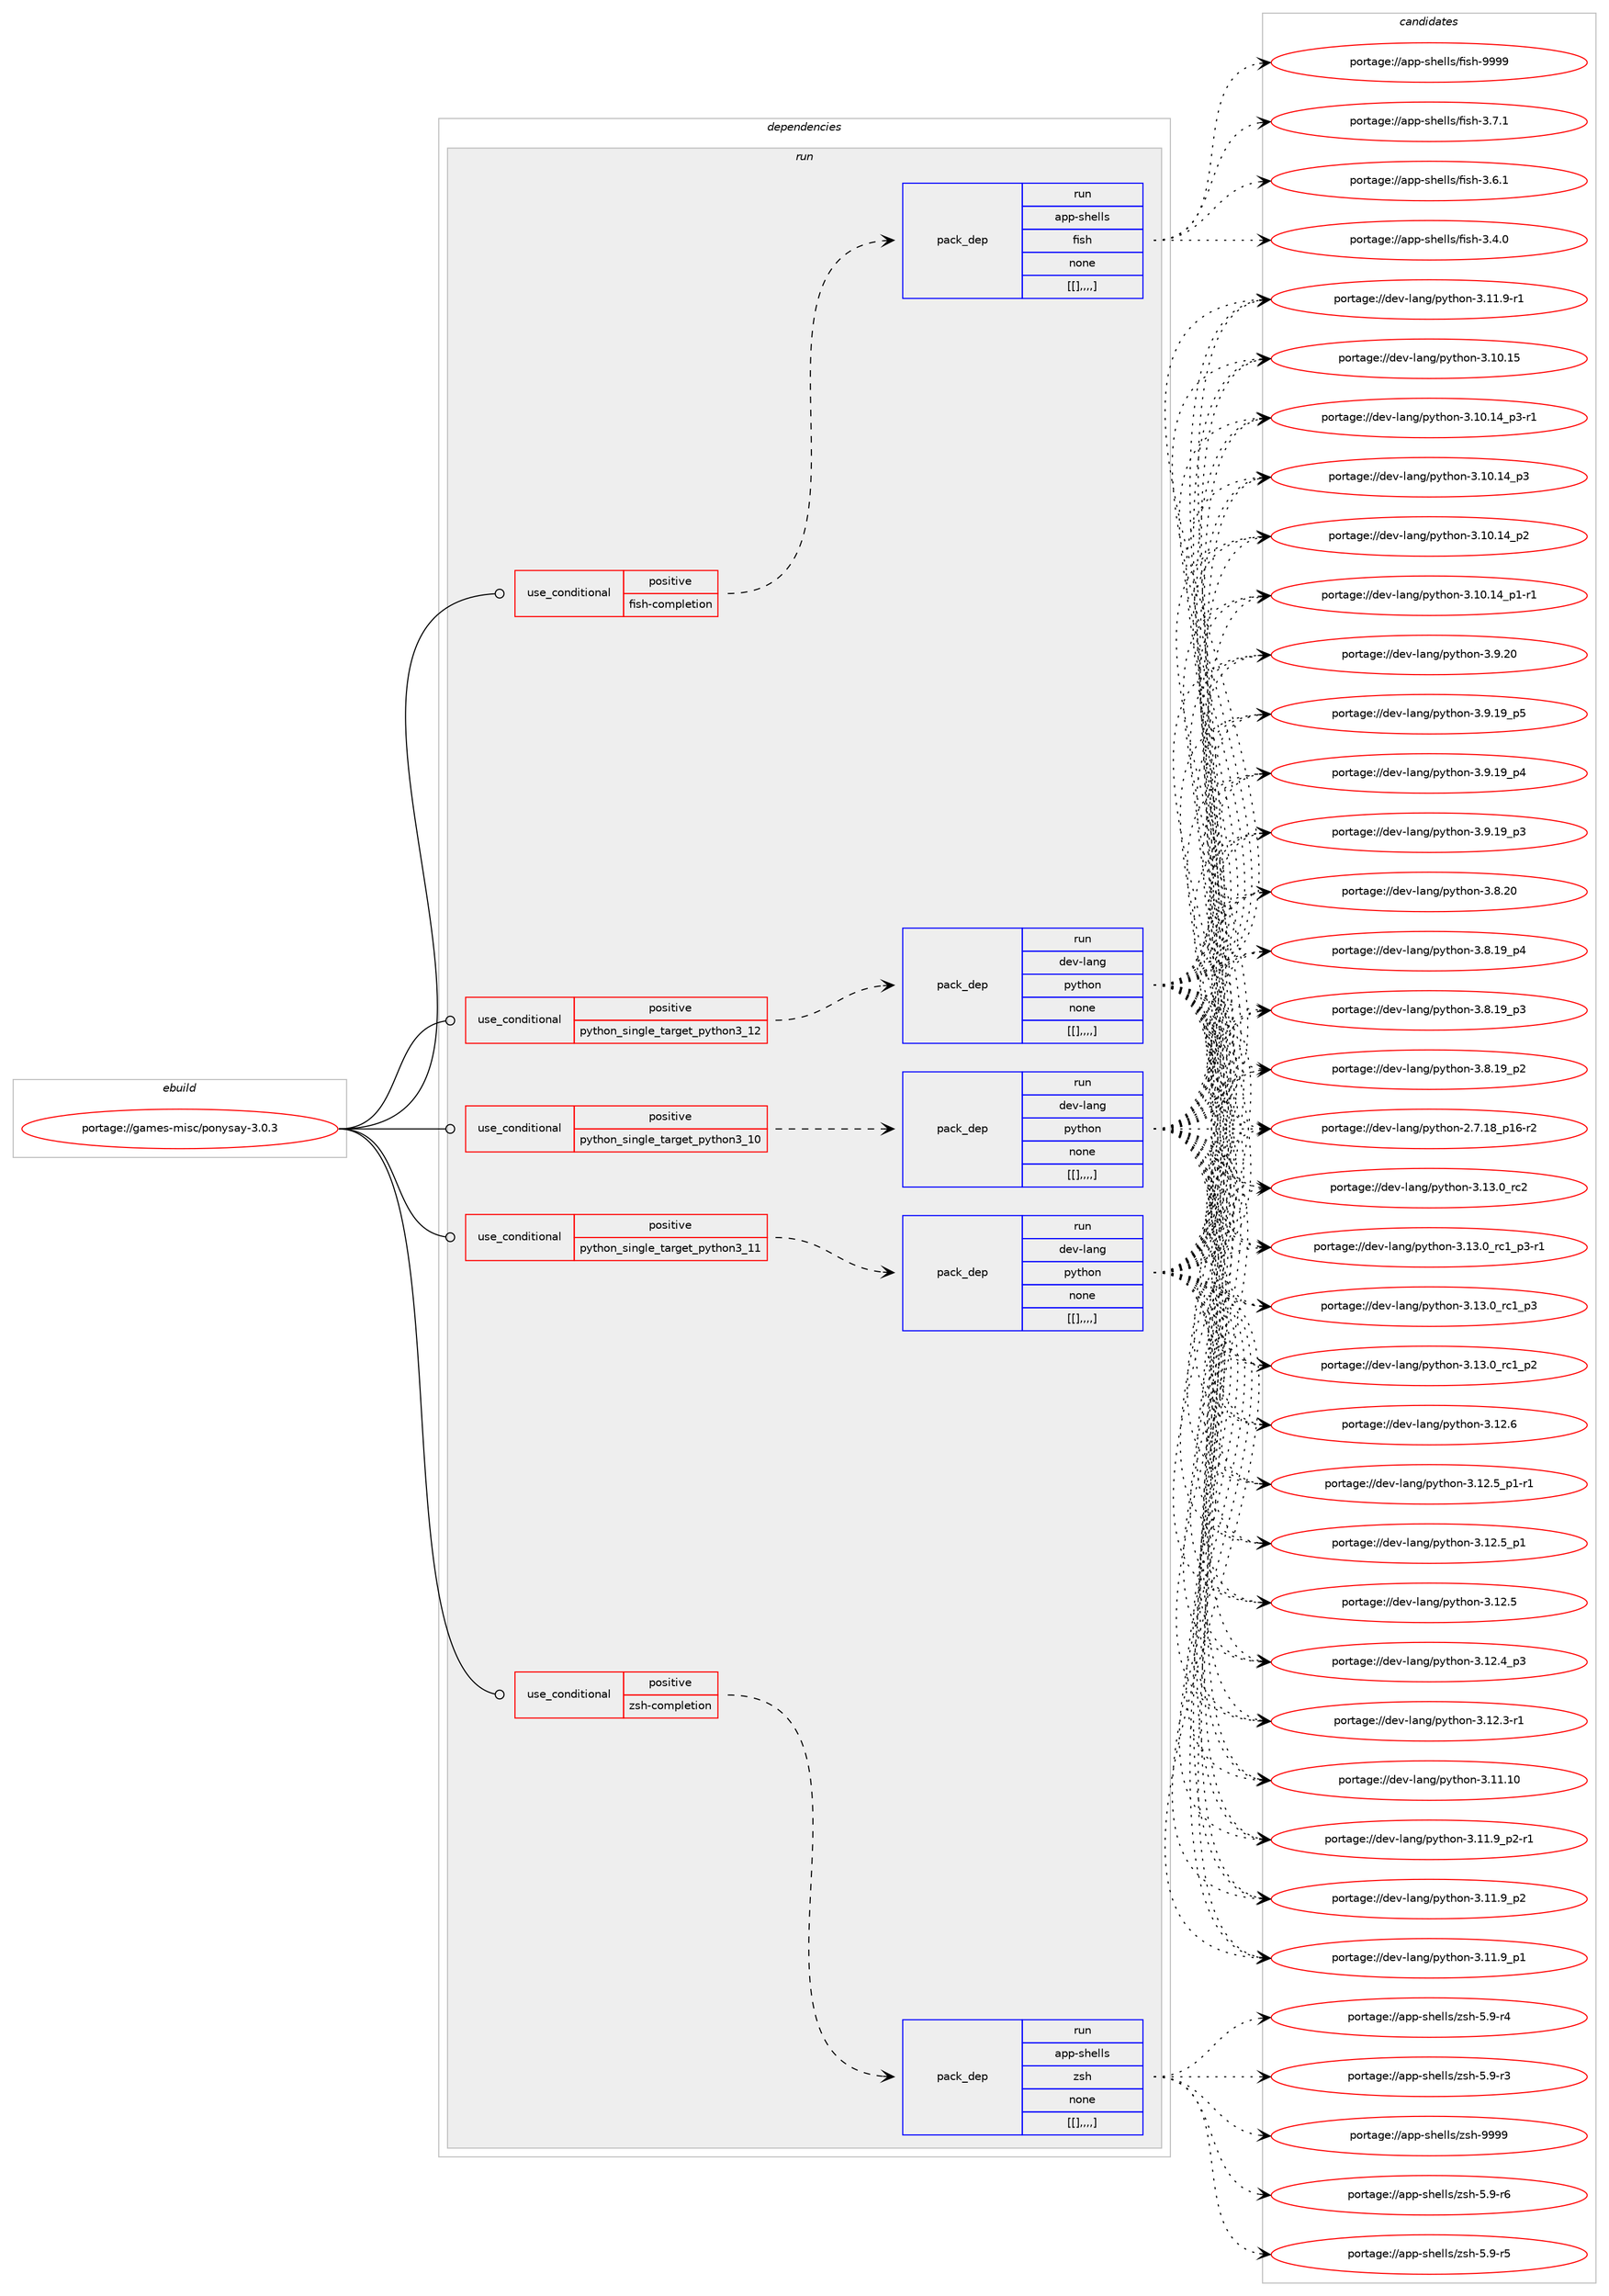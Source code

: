 digraph prolog {

# *************
# Graph options
# *************

newrank=true;
concentrate=true;
compound=true;
graph [rankdir=LR,fontname=Helvetica,fontsize=10,ranksep=1.5];#, ranksep=2.5, nodesep=0.2];
edge  [arrowhead=vee];
node  [fontname=Helvetica,fontsize=10];

# **********
# The ebuild
# **********

subgraph cluster_leftcol {
color=gray;
label=<<i>ebuild</i>>;
id [label="portage://games-misc/ponysay-3.0.3", color=red, width=4, href="../games-misc/ponysay-3.0.3.svg"];
}

# ****************
# The dependencies
# ****************

subgraph cluster_midcol {
color=gray;
label=<<i>dependencies</i>>;
subgraph cluster_compile {
fillcolor="#eeeeee";
style=filled;
label=<<i>compile</i>>;
}
subgraph cluster_compileandrun {
fillcolor="#eeeeee";
style=filled;
label=<<i>compile and run</i>>;
}
subgraph cluster_run {
fillcolor="#eeeeee";
style=filled;
label=<<i>run</i>>;
subgraph cond66031 {
dependency234845 [label=<<TABLE BORDER="0" CELLBORDER="1" CELLSPACING="0" CELLPADDING="4"><TR><TD ROWSPAN="3" CELLPADDING="10">use_conditional</TD></TR><TR><TD>positive</TD></TR><TR><TD>fish-completion</TD></TR></TABLE>>, shape=none, color=red];
subgraph pack167316 {
dependency234846 [label=<<TABLE BORDER="0" CELLBORDER="1" CELLSPACING="0" CELLPADDING="4" WIDTH="220"><TR><TD ROWSPAN="6" CELLPADDING="30">pack_dep</TD></TR><TR><TD WIDTH="110">run</TD></TR><TR><TD>app-shells</TD></TR><TR><TD>fish</TD></TR><TR><TD>none</TD></TR><TR><TD>[[],,,,]</TD></TR></TABLE>>, shape=none, color=blue];
}
dependency234845:e -> dependency234846:w [weight=20,style="dashed",arrowhead="vee"];
}
id:e -> dependency234845:w [weight=20,style="solid",arrowhead="odot"];
subgraph cond66032 {
dependency234847 [label=<<TABLE BORDER="0" CELLBORDER="1" CELLSPACING="0" CELLPADDING="4"><TR><TD ROWSPAN="3" CELLPADDING="10">use_conditional</TD></TR><TR><TD>positive</TD></TR><TR><TD>python_single_target_python3_10</TD></TR></TABLE>>, shape=none, color=red];
subgraph pack167317 {
dependency234848 [label=<<TABLE BORDER="0" CELLBORDER="1" CELLSPACING="0" CELLPADDING="4" WIDTH="220"><TR><TD ROWSPAN="6" CELLPADDING="30">pack_dep</TD></TR><TR><TD WIDTH="110">run</TD></TR><TR><TD>dev-lang</TD></TR><TR><TD>python</TD></TR><TR><TD>none</TD></TR><TR><TD>[[],,,,]</TD></TR></TABLE>>, shape=none, color=blue];
}
dependency234847:e -> dependency234848:w [weight=20,style="dashed",arrowhead="vee"];
}
id:e -> dependency234847:w [weight=20,style="solid",arrowhead="odot"];
subgraph cond66033 {
dependency234849 [label=<<TABLE BORDER="0" CELLBORDER="1" CELLSPACING="0" CELLPADDING="4"><TR><TD ROWSPAN="3" CELLPADDING="10">use_conditional</TD></TR><TR><TD>positive</TD></TR><TR><TD>python_single_target_python3_11</TD></TR></TABLE>>, shape=none, color=red];
subgraph pack167318 {
dependency234850 [label=<<TABLE BORDER="0" CELLBORDER="1" CELLSPACING="0" CELLPADDING="4" WIDTH="220"><TR><TD ROWSPAN="6" CELLPADDING="30">pack_dep</TD></TR><TR><TD WIDTH="110">run</TD></TR><TR><TD>dev-lang</TD></TR><TR><TD>python</TD></TR><TR><TD>none</TD></TR><TR><TD>[[],,,,]</TD></TR></TABLE>>, shape=none, color=blue];
}
dependency234849:e -> dependency234850:w [weight=20,style="dashed",arrowhead="vee"];
}
id:e -> dependency234849:w [weight=20,style="solid",arrowhead="odot"];
subgraph cond66034 {
dependency234851 [label=<<TABLE BORDER="0" CELLBORDER="1" CELLSPACING="0" CELLPADDING="4"><TR><TD ROWSPAN="3" CELLPADDING="10">use_conditional</TD></TR><TR><TD>positive</TD></TR><TR><TD>python_single_target_python3_12</TD></TR></TABLE>>, shape=none, color=red];
subgraph pack167319 {
dependency234852 [label=<<TABLE BORDER="0" CELLBORDER="1" CELLSPACING="0" CELLPADDING="4" WIDTH="220"><TR><TD ROWSPAN="6" CELLPADDING="30">pack_dep</TD></TR><TR><TD WIDTH="110">run</TD></TR><TR><TD>dev-lang</TD></TR><TR><TD>python</TD></TR><TR><TD>none</TD></TR><TR><TD>[[],,,,]</TD></TR></TABLE>>, shape=none, color=blue];
}
dependency234851:e -> dependency234852:w [weight=20,style="dashed",arrowhead="vee"];
}
id:e -> dependency234851:w [weight=20,style="solid",arrowhead="odot"];
subgraph cond66035 {
dependency234853 [label=<<TABLE BORDER="0" CELLBORDER="1" CELLSPACING="0" CELLPADDING="4"><TR><TD ROWSPAN="3" CELLPADDING="10">use_conditional</TD></TR><TR><TD>positive</TD></TR><TR><TD>zsh-completion</TD></TR></TABLE>>, shape=none, color=red];
subgraph pack167320 {
dependency234854 [label=<<TABLE BORDER="0" CELLBORDER="1" CELLSPACING="0" CELLPADDING="4" WIDTH="220"><TR><TD ROWSPAN="6" CELLPADDING="30">pack_dep</TD></TR><TR><TD WIDTH="110">run</TD></TR><TR><TD>app-shells</TD></TR><TR><TD>zsh</TD></TR><TR><TD>none</TD></TR><TR><TD>[[],,,,]</TD></TR></TABLE>>, shape=none, color=blue];
}
dependency234853:e -> dependency234854:w [weight=20,style="dashed",arrowhead="vee"];
}
id:e -> dependency234853:w [weight=20,style="solid",arrowhead="odot"];
}
}

# **************
# The candidates
# **************

subgraph cluster_choices {
rank=same;
color=gray;
label=<<i>candidates</i>>;

subgraph choice167316 {
color=black;
nodesep=1;
choice9711211245115104101108108115471021051151044557575757 [label="portage://app-shells/fish-9999", color=red, width=4,href="../app-shells/fish-9999.svg"];
choice971121124511510410110810811547102105115104455146554649 [label="portage://app-shells/fish-3.7.1", color=red, width=4,href="../app-shells/fish-3.7.1.svg"];
choice971121124511510410110810811547102105115104455146544649 [label="portage://app-shells/fish-3.6.1", color=red, width=4,href="../app-shells/fish-3.6.1.svg"];
choice971121124511510410110810811547102105115104455146524648 [label="portage://app-shells/fish-3.4.0", color=red, width=4,href="../app-shells/fish-3.4.0.svg"];
dependency234846:e -> choice9711211245115104101108108115471021051151044557575757:w [style=dotted,weight="100"];
dependency234846:e -> choice971121124511510410110810811547102105115104455146554649:w [style=dotted,weight="100"];
dependency234846:e -> choice971121124511510410110810811547102105115104455146544649:w [style=dotted,weight="100"];
dependency234846:e -> choice971121124511510410110810811547102105115104455146524648:w [style=dotted,weight="100"];
}
subgraph choice167317 {
color=black;
nodesep=1;
choice10010111845108971101034711212111610411111045514649514648951149950 [label="portage://dev-lang/python-3.13.0_rc2", color=red, width=4,href="../dev-lang/python-3.13.0_rc2.svg"];
choice1001011184510897110103471121211161041111104551464951464895114994995112514511449 [label="portage://dev-lang/python-3.13.0_rc1_p3-r1", color=red, width=4,href="../dev-lang/python-3.13.0_rc1_p3-r1.svg"];
choice100101118451089711010347112121116104111110455146495146489511499499511251 [label="portage://dev-lang/python-3.13.0_rc1_p3", color=red, width=4,href="../dev-lang/python-3.13.0_rc1_p3.svg"];
choice100101118451089711010347112121116104111110455146495146489511499499511250 [label="portage://dev-lang/python-3.13.0_rc1_p2", color=red, width=4,href="../dev-lang/python-3.13.0_rc1_p2.svg"];
choice10010111845108971101034711212111610411111045514649504654 [label="portage://dev-lang/python-3.12.6", color=red, width=4,href="../dev-lang/python-3.12.6.svg"];
choice1001011184510897110103471121211161041111104551464950465395112494511449 [label="portage://dev-lang/python-3.12.5_p1-r1", color=red, width=4,href="../dev-lang/python-3.12.5_p1-r1.svg"];
choice100101118451089711010347112121116104111110455146495046539511249 [label="portage://dev-lang/python-3.12.5_p1", color=red, width=4,href="../dev-lang/python-3.12.5_p1.svg"];
choice10010111845108971101034711212111610411111045514649504653 [label="portage://dev-lang/python-3.12.5", color=red, width=4,href="../dev-lang/python-3.12.5.svg"];
choice100101118451089711010347112121116104111110455146495046529511251 [label="portage://dev-lang/python-3.12.4_p3", color=red, width=4,href="../dev-lang/python-3.12.4_p3.svg"];
choice100101118451089711010347112121116104111110455146495046514511449 [label="portage://dev-lang/python-3.12.3-r1", color=red, width=4,href="../dev-lang/python-3.12.3-r1.svg"];
choice1001011184510897110103471121211161041111104551464949464948 [label="portage://dev-lang/python-3.11.10", color=red, width=4,href="../dev-lang/python-3.11.10.svg"];
choice1001011184510897110103471121211161041111104551464949465795112504511449 [label="portage://dev-lang/python-3.11.9_p2-r1", color=red, width=4,href="../dev-lang/python-3.11.9_p2-r1.svg"];
choice100101118451089711010347112121116104111110455146494946579511250 [label="portage://dev-lang/python-3.11.9_p2", color=red, width=4,href="../dev-lang/python-3.11.9_p2.svg"];
choice100101118451089711010347112121116104111110455146494946579511249 [label="portage://dev-lang/python-3.11.9_p1", color=red, width=4,href="../dev-lang/python-3.11.9_p1.svg"];
choice100101118451089711010347112121116104111110455146494946574511449 [label="portage://dev-lang/python-3.11.9-r1", color=red, width=4,href="../dev-lang/python-3.11.9-r1.svg"];
choice1001011184510897110103471121211161041111104551464948464953 [label="portage://dev-lang/python-3.10.15", color=red, width=4,href="../dev-lang/python-3.10.15.svg"];
choice100101118451089711010347112121116104111110455146494846495295112514511449 [label="portage://dev-lang/python-3.10.14_p3-r1", color=red, width=4,href="../dev-lang/python-3.10.14_p3-r1.svg"];
choice10010111845108971101034711212111610411111045514649484649529511251 [label="portage://dev-lang/python-3.10.14_p3", color=red, width=4,href="../dev-lang/python-3.10.14_p3.svg"];
choice10010111845108971101034711212111610411111045514649484649529511250 [label="portage://dev-lang/python-3.10.14_p2", color=red, width=4,href="../dev-lang/python-3.10.14_p2.svg"];
choice100101118451089711010347112121116104111110455146494846495295112494511449 [label="portage://dev-lang/python-3.10.14_p1-r1", color=red, width=4,href="../dev-lang/python-3.10.14_p1-r1.svg"];
choice10010111845108971101034711212111610411111045514657465048 [label="portage://dev-lang/python-3.9.20", color=red, width=4,href="../dev-lang/python-3.9.20.svg"];
choice100101118451089711010347112121116104111110455146574649579511253 [label="portage://dev-lang/python-3.9.19_p5", color=red, width=4,href="../dev-lang/python-3.9.19_p5.svg"];
choice100101118451089711010347112121116104111110455146574649579511252 [label="portage://dev-lang/python-3.9.19_p4", color=red, width=4,href="../dev-lang/python-3.9.19_p4.svg"];
choice100101118451089711010347112121116104111110455146574649579511251 [label="portage://dev-lang/python-3.9.19_p3", color=red, width=4,href="../dev-lang/python-3.9.19_p3.svg"];
choice10010111845108971101034711212111610411111045514656465048 [label="portage://dev-lang/python-3.8.20", color=red, width=4,href="../dev-lang/python-3.8.20.svg"];
choice100101118451089711010347112121116104111110455146564649579511252 [label="portage://dev-lang/python-3.8.19_p4", color=red, width=4,href="../dev-lang/python-3.8.19_p4.svg"];
choice100101118451089711010347112121116104111110455146564649579511251 [label="portage://dev-lang/python-3.8.19_p3", color=red, width=4,href="../dev-lang/python-3.8.19_p3.svg"];
choice100101118451089711010347112121116104111110455146564649579511250 [label="portage://dev-lang/python-3.8.19_p2", color=red, width=4,href="../dev-lang/python-3.8.19_p2.svg"];
choice100101118451089711010347112121116104111110455046554649569511249544511450 [label="portage://dev-lang/python-2.7.18_p16-r2", color=red, width=4,href="../dev-lang/python-2.7.18_p16-r2.svg"];
dependency234848:e -> choice10010111845108971101034711212111610411111045514649514648951149950:w [style=dotted,weight="100"];
dependency234848:e -> choice1001011184510897110103471121211161041111104551464951464895114994995112514511449:w [style=dotted,weight="100"];
dependency234848:e -> choice100101118451089711010347112121116104111110455146495146489511499499511251:w [style=dotted,weight="100"];
dependency234848:e -> choice100101118451089711010347112121116104111110455146495146489511499499511250:w [style=dotted,weight="100"];
dependency234848:e -> choice10010111845108971101034711212111610411111045514649504654:w [style=dotted,weight="100"];
dependency234848:e -> choice1001011184510897110103471121211161041111104551464950465395112494511449:w [style=dotted,weight="100"];
dependency234848:e -> choice100101118451089711010347112121116104111110455146495046539511249:w [style=dotted,weight="100"];
dependency234848:e -> choice10010111845108971101034711212111610411111045514649504653:w [style=dotted,weight="100"];
dependency234848:e -> choice100101118451089711010347112121116104111110455146495046529511251:w [style=dotted,weight="100"];
dependency234848:e -> choice100101118451089711010347112121116104111110455146495046514511449:w [style=dotted,weight="100"];
dependency234848:e -> choice1001011184510897110103471121211161041111104551464949464948:w [style=dotted,weight="100"];
dependency234848:e -> choice1001011184510897110103471121211161041111104551464949465795112504511449:w [style=dotted,weight="100"];
dependency234848:e -> choice100101118451089711010347112121116104111110455146494946579511250:w [style=dotted,weight="100"];
dependency234848:e -> choice100101118451089711010347112121116104111110455146494946579511249:w [style=dotted,weight="100"];
dependency234848:e -> choice100101118451089711010347112121116104111110455146494946574511449:w [style=dotted,weight="100"];
dependency234848:e -> choice1001011184510897110103471121211161041111104551464948464953:w [style=dotted,weight="100"];
dependency234848:e -> choice100101118451089711010347112121116104111110455146494846495295112514511449:w [style=dotted,weight="100"];
dependency234848:e -> choice10010111845108971101034711212111610411111045514649484649529511251:w [style=dotted,weight="100"];
dependency234848:e -> choice10010111845108971101034711212111610411111045514649484649529511250:w [style=dotted,weight="100"];
dependency234848:e -> choice100101118451089711010347112121116104111110455146494846495295112494511449:w [style=dotted,weight="100"];
dependency234848:e -> choice10010111845108971101034711212111610411111045514657465048:w [style=dotted,weight="100"];
dependency234848:e -> choice100101118451089711010347112121116104111110455146574649579511253:w [style=dotted,weight="100"];
dependency234848:e -> choice100101118451089711010347112121116104111110455146574649579511252:w [style=dotted,weight="100"];
dependency234848:e -> choice100101118451089711010347112121116104111110455146574649579511251:w [style=dotted,weight="100"];
dependency234848:e -> choice10010111845108971101034711212111610411111045514656465048:w [style=dotted,weight="100"];
dependency234848:e -> choice100101118451089711010347112121116104111110455146564649579511252:w [style=dotted,weight="100"];
dependency234848:e -> choice100101118451089711010347112121116104111110455146564649579511251:w [style=dotted,weight="100"];
dependency234848:e -> choice100101118451089711010347112121116104111110455146564649579511250:w [style=dotted,weight="100"];
dependency234848:e -> choice100101118451089711010347112121116104111110455046554649569511249544511450:w [style=dotted,weight="100"];
}
subgraph choice167318 {
color=black;
nodesep=1;
choice10010111845108971101034711212111610411111045514649514648951149950 [label="portage://dev-lang/python-3.13.0_rc2", color=red, width=4,href="../dev-lang/python-3.13.0_rc2.svg"];
choice1001011184510897110103471121211161041111104551464951464895114994995112514511449 [label="portage://dev-lang/python-3.13.0_rc1_p3-r1", color=red, width=4,href="../dev-lang/python-3.13.0_rc1_p3-r1.svg"];
choice100101118451089711010347112121116104111110455146495146489511499499511251 [label="portage://dev-lang/python-3.13.0_rc1_p3", color=red, width=4,href="../dev-lang/python-3.13.0_rc1_p3.svg"];
choice100101118451089711010347112121116104111110455146495146489511499499511250 [label="portage://dev-lang/python-3.13.0_rc1_p2", color=red, width=4,href="../dev-lang/python-3.13.0_rc1_p2.svg"];
choice10010111845108971101034711212111610411111045514649504654 [label="portage://dev-lang/python-3.12.6", color=red, width=4,href="../dev-lang/python-3.12.6.svg"];
choice1001011184510897110103471121211161041111104551464950465395112494511449 [label="portage://dev-lang/python-3.12.5_p1-r1", color=red, width=4,href="../dev-lang/python-3.12.5_p1-r1.svg"];
choice100101118451089711010347112121116104111110455146495046539511249 [label="portage://dev-lang/python-3.12.5_p1", color=red, width=4,href="../dev-lang/python-3.12.5_p1.svg"];
choice10010111845108971101034711212111610411111045514649504653 [label="portage://dev-lang/python-3.12.5", color=red, width=4,href="../dev-lang/python-3.12.5.svg"];
choice100101118451089711010347112121116104111110455146495046529511251 [label="portage://dev-lang/python-3.12.4_p3", color=red, width=4,href="../dev-lang/python-3.12.4_p3.svg"];
choice100101118451089711010347112121116104111110455146495046514511449 [label="portage://dev-lang/python-3.12.3-r1", color=red, width=4,href="../dev-lang/python-3.12.3-r1.svg"];
choice1001011184510897110103471121211161041111104551464949464948 [label="portage://dev-lang/python-3.11.10", color=red, width=4,href="../dev-lang/python-3.11.10.svg"];
choice1001011184510897110103471121211161041111104551464949465795112504511449 [label="portage://dev-lang/python-3.11.9_p2-r1", color=red, width=4,href="../dev-lang/python-3.11.9_p2-r1.svg"];
choice100101118451089711010347112121116104111110455146494946579511250 [label="portage://dev-lang/python-3.11.9_p2", color=red, width=4,href="../dev-lang/python-3.11.9_p2.svg"];
choice100101118451089711010347112121116104111110455146494946579511249 [label="portage://dev-lang/python-3.11.9_p1", color=red, width=4,href="../dev-lang/python-3.11.9_p1.svg"];
choice100101118451089711010347112121116104111110455146494946574511449 [label="portage://dev-lang/python-3.11.9-r1", color=red, width=4,href="../dev-lang/python-3.11.9-r1.svg"];
choice1001011184510897110103471121211161041111104551464948464953 [label="portage://dev-lang/python-3.10.15", color=red, width=4,href="../dev-lang/python-3.10.15.svg"];
choice100101118451089711010347112121116104111110455146494846495295112514511449 [label="portage://dev-lang/python-3.10.14_p3-r1", color=red, width=4,href="../dev-lang/python-3.10.14_p3-r1.svg"];
choice10010111845108971101034711212111610411111045514649484649529511251 [label="portage://dev-lang/python-3.10.14_p3", color=red, width=4,href="../dev-lang/python-3.10.14_p3.svg"];
choice10010111845108971101034711212111610411111045514649484649529511250 [label="portage://dev-lang/python-3.10.14_p2", color=red, width=4,href="../dev-lang/python-3.10.14_p2.svg"];
choice100101118451089711010347112121116104111110455146494846495295112494511449 [label="portage://dev-lang/python-3.10.14_p1-r1", color=red, width=4,href="../dev-lang/python-3.10.14_p1-r1.svg"];
choice10010111845108971101034711212111610411111045514657465048 [label="portage://dev-lang/python-3.9.20", color=red, width=4,href="../dev-lang/python-3.9.20.svg"];
choice100101118451089711010347112121116104111110455146574649579511253 [label="portage://dev-lang/python-3.9.19_p5", color=red, width=4,href="../dev-lang/python-3.9.19_p5.svg"];
choice100101118451089711010347112121116104111110455146574649579511252 [label="portage://dev-lang/python-3.9.19_p4", color=red, width=4,href="../dev-lang/python-3.9.19_p4.svg"];
choice100101118451089711010347112121116104111110455146574649579511251 [label="portage://dev-lang/python-3.9.19_p3", color=red, width=4,href="../dev-lang/python-3.9.19_p3.svg"];
choice10010111845108971101034711212111610411111045514656465048 [label="portage://dev-lang/python-3.8.20", color=red, width=4,href="../dev-lang/python-3.8.20.svg"];
choice100101118451089711010347112121116104111110455146564649579511252 [label="portage://dev-lang/python-3.8.19_p4", color=red, width=4,href="../dev-lang/python-3.8.19_p4.svg"];
choice100101118451089711010347112121116104111110455146564649579511251 [label="portage://dev-lang/python-3.8.19_p3", color=red, width=4,href="../dev-lang/python-3.8.19_p3.svg"];
choice100101118451089711010347112121116104111110455146564649579511250 [label="portage://dev-lang/python-3.8.19_p2", color=red, width=4,href="../dev-lang/python-3.8.19_p2.svg"];
choice100101118451089711010347112121116104111110455046554649569511249544511450 [label="portage://dev-lang/python-2.7.18_p16-r2", color=red, width=4,href="../dev-lang/python-2.7.18_p16-r2.svg"];
dependency234850:e -> choice10010111845108971101034711212111610411111045514649514648951149950:w [style=dotted,weight="100"];
dependency234850:e -> choice1001011184510897110103471121211161041111104551464951464895114994995112514511449:w [style=dotted,weight="100"];
dependency234850:e -> choice100101118451089711010347112121116104111110455146495146489511499499511251:w [style=dotted,weight="100"];
dependency234850:e -> choice100101118451089711010347112121116104111110455146495146489511499499511250:w [style=dotted,weight="100"];
dependency234850:e -> choice10010111845108971101034711212111610411111045514649504654:w [style=dotted,weight="100"];
dependency234850:e -> choice1001011184510897110103471121211161041111104551464950465395112494511449:w [style=dotted,weight="100"];
dependency234850:e -> choice100101118451089711010347112121116104111110455146495046539511249:w [style=dotted,weight="100"];
dependency234850:e -> choice10010111845108971101034711212111610411111045514649504653:w [style=dotted,weight="100"];
dependency234850:e -> choice100101118451089711010347112121116104111110455146495046529511251:w [style=dotted,weight="100"];
dependency234850:e -> choice100101118451089711010347112121116104111110455146495046514511449:w [style=dotted,weight="100"];
dependency234850:e -> choice1001011184510897110103471121211161041111104551464949464948:w [style=dotted,weight="100"];
dependency234850:e -> choice1001011184510897110103471121211161041111104551464949465795112504511449:w [style=dotted,weight="100"];
dependency234850:e -> choice100101118451089711010347112121116104111110455146494946579511250:w [style=dotted,weight="100"];
dependency234850:e -> choice100101118451089711010347112121116104111110455146494946579511249:w [style=dotted,weight="100"];
dependency234850:e -> choice100101118451089711010347112121116104111110455146494946574511449:w [style=dotted,weight="100"];
dependency234850:e -> choice1001011184510897110103471121211161041111104551464948464953:w [style=dotted,weight="100"];
dependency234850:e -> choice100101118451089711010347112121116104111110455146494846495295112514511449:w [style=dotted,weight="100"];
dependency234850:e -> choice10010111845108971101034711212111610411111045514649484649529511251:w [style=dotted,weight="100"];
dependency234850:e -> choice10010111845108971101034711212111610411111045514649484649529511250:w [style=dotted,weight="100"];
dependency234850:e -> choice100101118451089711010347112121116104111110455146494846495295112494511449:w [style=dotted,weight="100"];
dependency234850:e -> choice10010111845108971101034711212111610411111045514657465048:w [style=dotted,weight="100"];
dependency234850:e -> choice100101118451089711010347112121116104111110455146574649579511253:w [style=dotted,weight="100"];
dependency234850:e -> choice100101118451089711010347112121116104111110455146574649579511252:w [style=dotted,weight="100"];
dependency234850:e -> choice100101118451089711010347112121116104111110455146574649579511251:w [style=dotted,weight="100"];
dependency234850:e -> choice10010111845108971101034711212111610411111045514656465048:w [style=dotted,weight="100"];
dependency234850:e -> choice100101118451089711010347112121116104111110455146564649579511252:w [style=dotted,weight="100"];
dependency234850:e -> choice100101118451089711010347112121116104111110455146564649579511251:w [style=dotted,weight="100"];
dependency234850:e -> choice100101118451089711010347112121116104111110455146564649579511250:w [style=dotted,weight="100"];
dependency234850:e -> choice100101118451089711010347112121116104111110455046554649569511249544511450:w [style=dotted,weight="100"];
}
subgraph choice167319 {
color=black;
nodesep=1;
choice10010111845108971101034711212111610411111045514649514648951149950 [label="portage://dev-lang/python-3.13.0_rc2", color=red, width=4,href="../dev-lang/python-3.13.0_rc2.svg"];
choice1001011184510897110103471121211161041111104551464951464895114994995112514511449 [label="portage://dev-lang/python-3.13.0_rc1_p3-r1", color=red, width=4,href="../dev-lang/python-3.13.0_rc1_p3-r1.svg"];
choice100101118451089711010347112121116104111110455146495146489511499499511251 [label="portage://dev-lang/python-3.13.0_rc1_p3", color=red, width=4,href="../dev-lang/python-3.13.0_rc1_p3.svg"];
choice100101118451089711010347112121116104111110455146495146489511499499511250 [label="portage://dev-lang/python-3.13.0_rc1_p2", color=red, width=4,href="../dev-lang/python-3.13.0_rc1_p2.svg"];
choice10010111845108971101034711212111610411111045514649504654 [label="portage://dev-lang/python-3.12.6", color=red, width=4,href="../dev-lang/python-3.12.6.svg"];
choice1001011184510897110103471121211161041111104551464950465395112494511449 [label="portage://dev-lang/python-3.12.5_p1-r1", color=red, width=4,href="../dev-lang/python-3.12.5_p1-r1.svg"];
choice100101118451089711010347112121116104111110455146495046539511249 [label="portage://dev-lang/python-3.12.5_p1", color=red, width=4,href="../dev-lang/python-3.12.5_p1.svg"];
choice10010111845108971101034711212111610411111045514649504653 [label="portage://dev-lang/python-3.12.5", color=red, width=4,href="../dev-lang/python-3.12.5.svg"];
choice100101118451089711010347112121116104111110455146495046529511251 [label="portage://dev-lang/python-3.12.4_p3", color=red, width=4,href="../dev-lang/python-3.12.4_p3.svg"];
choice100101118451089711010347112121116104111110455146495046514511449 [label="portage://dev-lang/python-3.12.3-r1", color=red, width=4,href="../dev-lang/python-3.12.3-r1.svg"];
choice1001011184510897110103471121211161041111104551464949464948 [label="portage://dev-lang/python-3.11.10", color=red, width=4,href="../dev-lang/python-3.11.10.svg"];
choice1001011184510897110103471121211161041111104551464949465795112504511449 [label="portage://dev-lang/python-3.11.9_p2-r1", color=red, width=4,href="../dev-lang/python-3.11.9_p2-r1.svg"];
choice100101118451089711010347112121116104111110455146494946579511250 [label="portage://dev-lang/python-3.11.9_p2", color=red, width=4,href="../dev-lang/python-3.11.9_p2.svg"];
choice100101118451089711010347112121116104111110455146494946579511249 [label="portage://dev-lang/python-3.11.9_p1", color=red, width=4,href="../dev-lang/python-3.11.9_p1.svg"];
choice100101118451089711010347112121116104111110455146494946574511449 [label="portage://dev-lang/python-3.11.9-r1", color=red, width=4,href="../dev-lang/python-3.11.9-r1.svg"];
choice1001011184510897110103471121211161041111104551464948464953 [label="portage://dev-lang/python-3.10.15", color=red, width=4,href="../dev-lang/python-3.10.15.svg"];
choice100101118451089711010347112121116104111110455146494846495295112514511449 [label="portage://dev-lang/python-3.10.14_p3-r1", color=red, width=4,href="../dev-lang/python-3.10.14_p3-r1.svg"];
choice10010111845108971101034711212111610411111045514649484649529511251 [label="portage://dev-lang/python-3.10.14_p3", color=red, width=4,href="../dev-lang/python-3.10.14_p3.svg"];
choice10010111845108971101034711212111610411111045514649484649529511250 [label="portage://dev-lang/python-3.10.14_p2", color=red, width=4,href="../dev-lang/python-3.10.14_p2.svg"];
choice100101118451089711010347112121116104111110455146494846495295112494511449 [label="portage://dev-lang/python-3.10.14_p1-r1", color=red, width=4,href="../dev-lang/python-3.10.14_p1-r1.svg"];
choice10010111845108971101034711212111610411111045514657465048 [label="portage://dev-lang/python-3.9.20", color=red, width=4,href="../dev-lang/python-3.9.20.svg"];
choice100101118451089711010347112121116104111110455146574649579511253 [label="portage://dev-lang/python-3.9.19_p5", color=red, width=4,href="../dev-lang/python-3.9.19_p5.svg"];
choice100101118451089711010347112121116104111110455146574649579511252 [label="portage://dev-lang/python-3.9.19_p4", color=red, width=4,href="../dev-lang/python-3.9.19_p4.svg"];
choice100101118451089711010347112121116104111110455146574649579511251 [label="portage://dev-lang/python-3.9.19_p3", color=red, width=4,href="../dev-lang/python-3.9.19_p3.svg"];
choice10010111845108971101034711212111610411111045514656465048 [label="portage://dev-lang/python-3.8.20", color=red, width=4,href="../dev-lang/python-3.8.20.svg"];
choice100101118451089711010347112121116104111110455146564649579511252 [label="portage://dev-lang/python-3.8.19_p4", color=red, width=4,href="../dev-lang/python-3.8.19_p4.svg"];
choice100101118451089711010347112121116104111110455146564649579511251 [label="portage://dev-lang/python-3.8.19_p3", color=red, width=4,href="../dev-lang/python-3.8.19_p3.svg"];
choice100101118451089711010347112121116104111110455146564649579511250 [label="portage://dev-lang/python-3.8.19_p2", color=red, width=4,href="../dev-lang/python-3.8.19_p2.svg"];
choice100101118451089711010347112121116104111110455046554649569511249544511450 [label="portage://dev-lang/python-2.7.18_p16-r2", color=red, width=4,href="../dev-lang/python-2.7.18_p16-r2.svg"];
dependency234852:e -> choice10010111845108971101034711212111610411111045514649514648951149950:w [style=dotted,weight="100"];
dependency234852:e -> choice1001011184510897110103471121211161041111104551464951464895114994995112514511449:w [style=dotted,weight="100"];
dependency234852:e -> choice100101118451089711010347112121116104111110455146495146489511499499511251:w [style=dotted,weight="100"];
dependency234852:e -> choice100101118451089711010347112121116104111110455146495146489511499499511250:w [style=dotted,weight="100"];
dependency234852:e -> choice10010111845108971101034711212111610411111045514649504654:w [style=dotted,weight="100"];
dependency234852:e -> choice1001011184510897110103471121211161041111104551464950465395112494511449:w [style=dotted,weight="100"];
dependency234852:e -> choice100101118451089711010347112121116104111110455146495046539511249:w [style=dotted,weight="100"];
dependency234852:e -> choice10010111845108971101034711212111610411111045514649504653:w [style=dotted,weight="100"];
dependency234852:e -> choice100101118451089711010347112121116104111110455146495046529511251:w [style=dotted,weight="100"];
dependency234852:e -> choice100101118451089711010347112121116104111110455146495046514511449:w [style=dotted,weight="100"];
dependency234852:e -> choice1001011184510897110103471121211161041111104551464949464948:w [style=dotted,weight="100"];
dependency234852:e -> choice1001011184510897110103471121211161041111104551464949465795112504511449:w [style=dotted,weight="100"];
dependency234852:e -> choice100101118451089711010347112121116104111110455146494946579511250:w [style=dotted,weight="100"];
dependency234852:e -> choice100101118451089711010347112121116104111110455146494946579511249:w [style=dotted,weight="100"];
dependency234852:e -> choice100101118451089711010347112121116104111110455146494946574511449:w [style=dotted,weight="100"];
dependency234852:e -> choice1001011184510897110103471121211161041111104551464948464953:w [style=dotted,weight="100"];
dependency234852:e -> choice100101118451089711010347112121116104111110455146494846495295112514511449:w [style=dotted,weight="100"];
dependency234852:e -> choice10010111845108971101034711212111610411111045514649484649529511251:w [style=dotted,weight="100"];
dependency234852:e -> choice10010111845108971101034711212111610411111045514649484649529511250:w [style=dotted,weight="100"];
dependency234852:e -> choice100101118451089711010347112121116104111110455146494846495295112494511449:w [style=dotted,weight="100"];
dependency234852:e -> choice10010111845108971101034711212111610411111045514657465048:w [style=dotted,weight="100"];
dependency234852:e -> choice100101118451089711010347112121116104111110455146574649579511253:w [style=dotted,weight="100"];
dependency234852:e -> choice100101118451089711010347112121116104111110455146574649579511252:w [style=dotted,weight="100"];
dependency234852:e -> choice100101118451089711010347112121116104111110455146574649579511251:w [style=dotted,weight="100"];
dependency234852:e -> choice10010111845108971101034711212111610411111045514656465048:w [style=dotted,weight="100"];
dependency234852:e -> choice100101118451089711010347112121116104111110455146564649579511252:w [style=dotted,weight="100"];
dependency234852:e -> choice100101118451089711010347112121116104111110455146564649579511251:w [style=dotted,weight="100"];
dependency234852:e -> choice100101118451089711010347112121116104111110455146564649579511250:w [style=dotted,weight="100"];
dependency234852:e -> choice100101118451089711010347112121116104111110455046554649569511249544511450:w [style=dotted,weight="100"];
}
subgraph choice167320 {
color=black;
nodesep=1;
choice9711211245115104101108108115471221151044557575757 [label="portage://app-shells/zsh-9999", color=red, width=4,href="../app-shells/zsh-9999.svg"];
choice971121124511510410110810811547122115104455346574511454 [label="portage://app-shells/zsh-5.9-r6", color=red, width=4,href="../app-shells/zsh-5.9-r6.svg"];
choice971121124511510410110810811547122115104455346574511453 [label="portage://app-shells/zsh-5.9-r5", color=red, width=4,href="../app-shells/zsh-5.9-r5.svg"];
choice971121124511510410110810811547122115104455346574511452 [label="portage://app-shells/zsh-5.9-r4", color=red, width=4,href="../app-shells/zsh-5.9-r4.svg"];
choice971121124511510410110810811547122115104455346574511451 [label="portage://app-shells/zsh-5.9-r3", color=red, width=4,href="../app-shells/zsh-5.9-r3.svg"];
dependency234854:e -> choice9711211245115104101108108115471221151044557575757:w [style=dotted,weight="100"];
dependency234854:e -> choice971121124511510410110810811547122115104455346574511454:w [style=dotted,weight="100"];
dependency234854:e -> choice971121124511510410110810811547122115104455346574511453:w [style=dotted,weight="100"];
dependency234854:e -> choice971121124511510410110810811547122115104455346574511452:w [style=dotted,weight="100"];
dependency234854:e -> choice971121124511510410110810811547122115104455346574511451:w [style=dotted,weight="100"];
}
}

}
